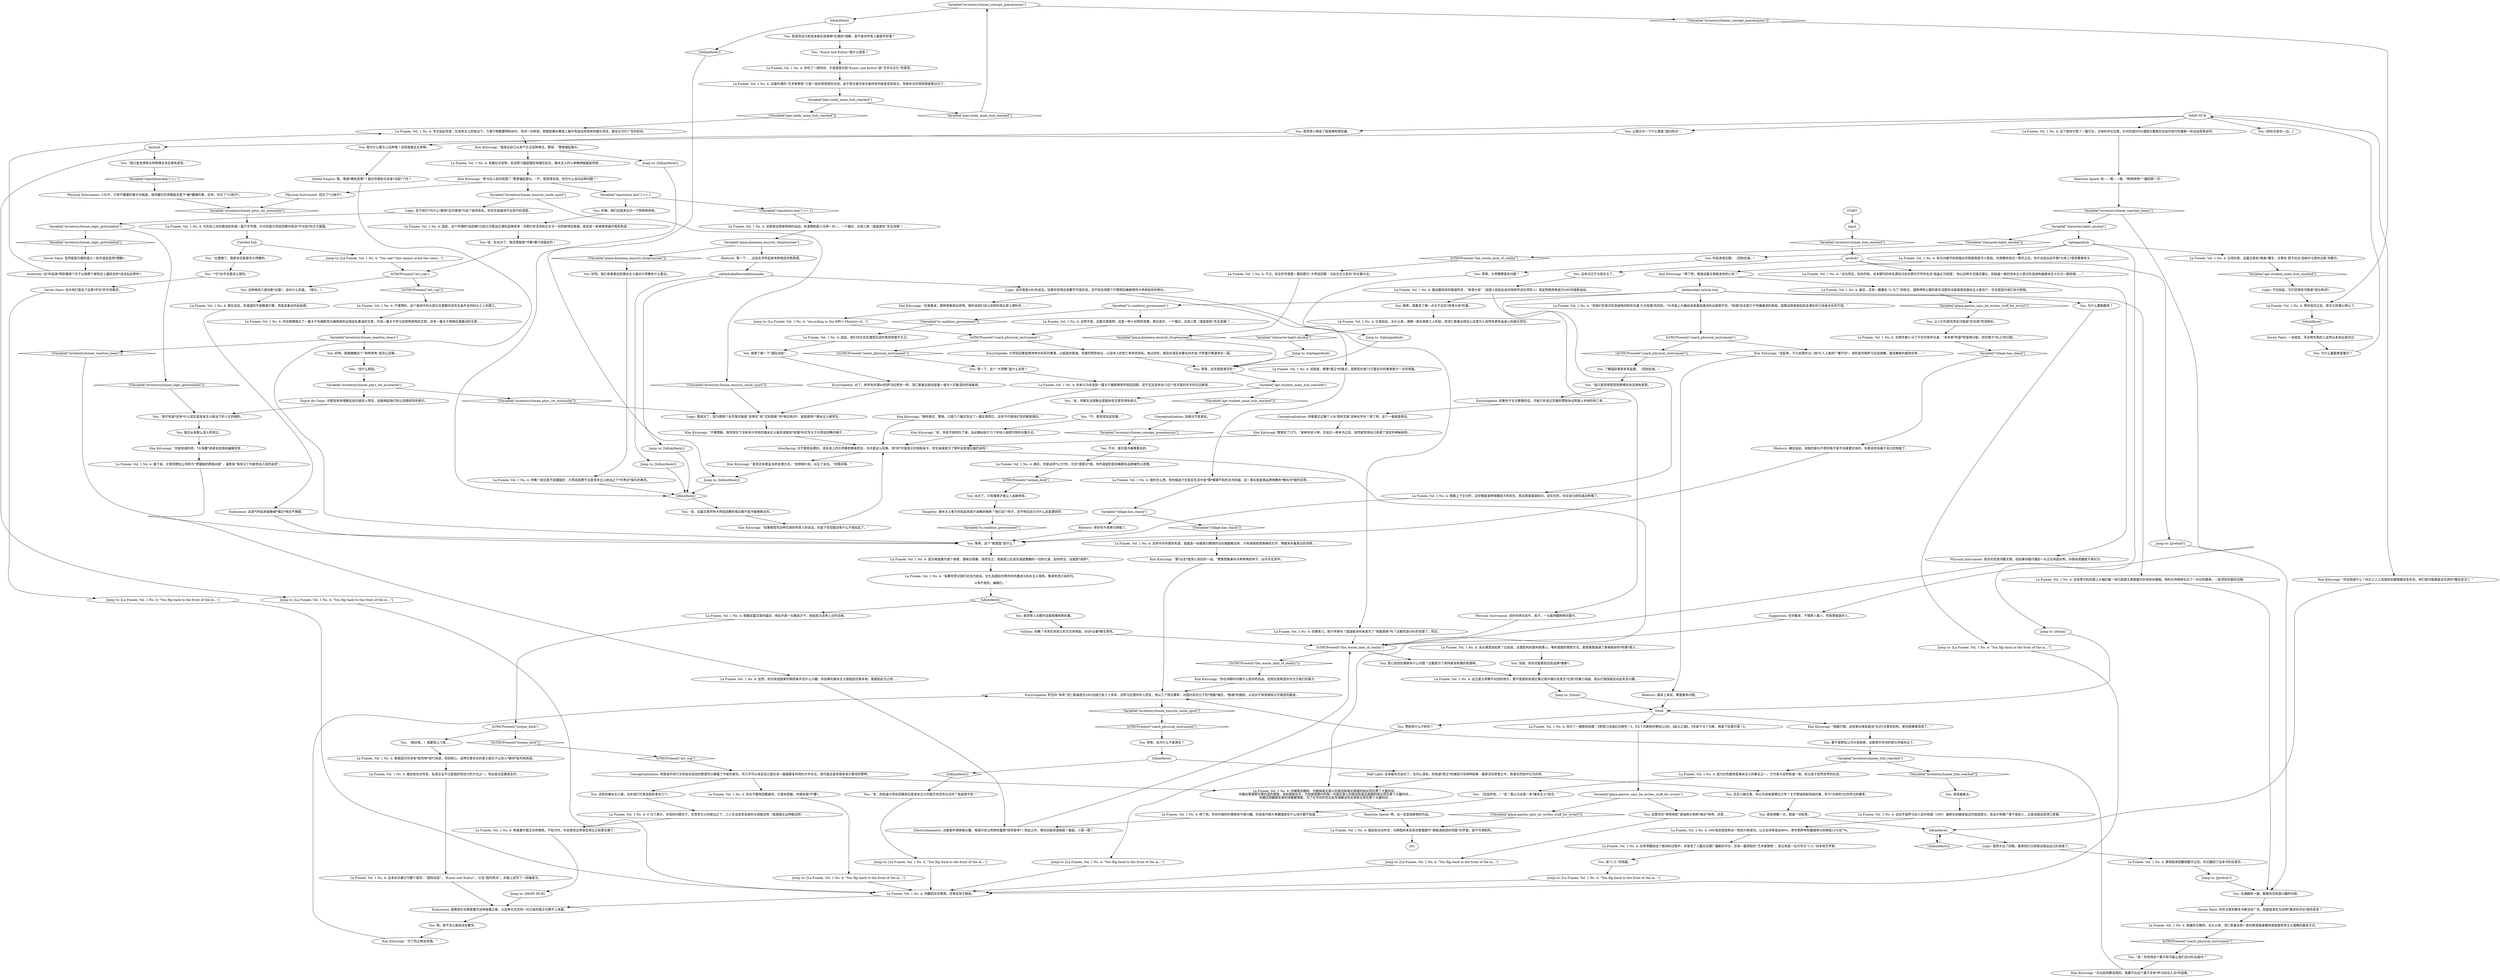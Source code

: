 # INVENTORY / LA FUMEE
# Vol. 1 No. 2 of *La Fumée*, Martinaise's leading quarterly journal of radical Mazovian thought (PART OF THE COMMUNIST DREAM QUEST)
# ==================================================
digraph G {
	  0 [label="START"];
	  1 [label="input"];
	  2 [label="La Fumée, Vol. 1 No. 4: 你翻回杂志卷首。目录呈现于眼前。"];
	  3 [label="You: 让我见识一下什么算是“国内热点”。"];
	  4 [label="You: 稍等，我要多了解一点关于这位*体育大叔*的事。"];
	  5 [label="La Fumée, Vol. 1 No. 4: 你花了一段时间，才逐渐意识到“Kunst und Kultur”是“艺术与文化”的意思。"];
	  6 [label="Variable[\"inventory.fumee_logic_gottwaldish\"]"];
	  7 [label="Variable[\"inventory.fumee_logic_gottwaldish\"]", shape=diamond];
	  8 [label="!(Variable[\"inventory.fumee_logic_gottwaldish\"])", shape=diamond];
	  9 [label="Savoir Faire: 显然是因为随机插入一些外语会显得*很酷*。"];
	  10 [label="tthub"];
	  11 [label="You: 赞助有什么不好的？"];
	  12 [label="La Fumée, Vol. 1 No. 4: 这正是大师赛不对劲的地方。要不是提前知道比赛过程中偶尔会发生*壮观*的暴力场面，观众们很快就会对此失去兴趣……"];
	  13 [label="Conceptualization: 这绝对不是真名。"];
	  14 [label="Kim Kitsuragi: “好，你这不是明白了嘛。没必要纠结于几个年轻人装腔作势的长篇大论。”"];
	  15 [label="La Fumée, Vol. 1 No. 4: 确实，你是这样*认为*的，可在*潜意识*里，你所渴望的是目睹那些品牌被烈火吞噬。"];
	  16 [label="La Fumée, Vol. 1 No. 4: 文章作者G·马丁干巴巴地评论道：“资本家*热爱*财富再分配，但仅限于*向上*的分配……”"];
	  17 [label="Conceptualization: 矫揉造作的行文和盲目自信的腔调充分暴露了作者的身份。你几乎可以肯定自己是在读一篇被重复利用的大学论文，很可能还是有很多地方要改的那种。"];
	  18 [label="Variable[\"pier.cindy_main_hub_reached\"]"];
	  19 [label="Variable[\"pier.cindy_main_hub_reached\"]", shape=diamond];
	  20 [label="!(Variable[\"pier.cindy_main_hub_reached\"])", shape=diamond];
	  21 [label="Jump to: [MAIN HUB]"];
	  22 [label="La Fumée, Vol. 1 No. 4: 该从哪里说起呢？比如说，这里批判的是利欲熏心，唯利是图的赞助方式。那里着重强调了車祸致命的*刑事*意义……"];
	  23 [label="Jump to: [tiptopprehub]"];
	  24 [label="La Fumée, Vol. 1 No. 4: 本文如此写道：在资本主义的统治下，万事万物都要明码标价。世间一切欢愉，即便是像在赛道上展开角逐这样简单的娱乐项目，都会沦为打广告的机会。"];
	  25 [label="Jump to: [La Fumée, Vol. 1 No. 4: \"You flip back to the front of the m...\"]"];
	  26 [label="You: “金，你知道大师巡回赛其实是资本主义的毁灭性狂欢仪式吗？我真想不到！”"];
	  27 [label="Jump to: [IsKimHere()]"];
	  28 [label="Jump to: [IsKimHere()]"];
	  29 [label="Jump to: [La Fumée, Vol. 1 No. 4: \"You flip back to the front of the m...\"]"];
	  30 [label="You: 等等，这个“联盟国”是什么？"];
	  31 [label="La Fumée, Vol. 1 No. 4: 因此，他们往往会在遭受压迫时表现得事不关己。"];
	  32 [label="La Fumée, Vol. 1 No. 4: 弗里塞尔国王向你微笑。不知为何，你总感觉这笑容显得比之前更生硬了。"];
	  33 [label="prehub?"];
	  34 [label="You: 迅速翻阅一遍，看看有没有感兴趣的内容。"];
	  35 [label="La Fumée, Vol. 1 No. 4: “这位同志，如你所知，这本期刊的命名源自马佐夫那句不朽的名言‘结晶化为轻烟’。他以这种方式描述僵化，如结晶一般的资本主义意识形态结构被康米主义化为一股轻烟……”"];
	  36 [label="La Fumée, Vol. 1 No. 4: 这似乎是萨马拉人民共和国（SRV）最新全民健身倡议的组成部分，其设计和推广者不是别人，正是该国总统涅仁斯基。"];
	  37 [label="You: “没什么原因。”"];
	  38 [label="Variable[\"reputation.kim\"] >= 1"];
	  39 [label="Variable[\"reputation.kim\"] >= 1", shape=diamond];
	  40 [label="!(Variable[\"reputation.kim\"] >= 1)", shape=diamond];
	  41 [label="You: 好棒。咱们这就来见识一下狗熊摔角吧。"];
	  42 [label="Logic: 那就对了，因为那两个名字很可能是“史蒂文”和“尤利西斯”的*易位构词*，就是那两个康米主义者学生。"];
	  43 [label="safetyhubafterconditionnode"];
	  44 [label="You: “金，这篇文章声称大师巡回赛的观众都不是冲着赛車去的。”"];
	  45 [label="Jump to: [IsKimHere()]"];
	  46 [label="La Fumée, Vol. 1 No. 4: 据这些社论所言，私营企业不过是组织劳动力的方式之一，而这是注定要发生的……"];
	  47 [label="Variable[\"inventory.fumee_hub_reached\"]"];
	  48 [label="Variable[\"inventory.fumee_hub_reached\"]", shape=diamond];
	  49 [label="!(Variable[\"inventory.fumee_hub_reached\"])", shape=diamond];
	  50 [label="La Fumée, Vol. 1 No. 4: 因为白色鹿角是康米主义的象征之一。它代表与自然和谐一致，却又高于自然世界的社会。"];
	  51 [label="Jump to: [La Fumée, Vol. 1 No. 4: \"You flip back to the front of the m...\"]"];
	  52 [label="IsKimHere()"];
	  53 [label="IsKimHere()", shape=diamond];
	  54 [label="!(IsKimHere())", shape=diamond];
	  55 [label="Logic: 虽然才出了四期，看来他们已经相当疏远自己的读者了。"];
	  56 [label="IsTHCPresent(\"coach_physical_instrument\")"];
	  57 [label="IsTHCPresent(\"coach_physical_instrument\")", shape=diamond];
	  58 [label="!(IsTHCPresent(\"coach_physical_instrument\"))", shape=diamond];
	  59 [label="Kim Kitsuragi: “说起来，不久前我听过一段*引人入胜的广播节目*，讲的是传统萨马拉民族舞。据说舞者的服饰非常……”"];
	  60 [label="Variable[\"inventory.fumee_phys_int_mustache\"]"];
	  61 [label="Variable[\"inventory.fumee_phys_int_mustache\"]", shape=diamond];
	  62 [label="!(Variable[\"inventory.fumee_phys_int_mustache\"])", shape=diamond];
	  63 [label="Esprit de Corps: 对那些有幸理解这些内容的人而言，这能唤起他们的认同感和同伴意识。"];
	  64 [label="Authority: 这*听起来*特别像某个乐于从她那个破阳台上骚扰你的*违法乱纪青年*。"];
	  65 [label="Variable[\"inventory.fumee_concept_pseudonyms\"]"];
	  66 [label="Variable[\"inventory.fumee_concept_pseudonyms\"]", shape=diamond];
	  67 [label="!(Variable[\"inventory.fumee_concept_pseudonyms\"])", shape=diamond];
	  68 [label="IsKimHere()"];
	  69 [label="IsKimHere()", shape=diamond];
	  70 [label="!(IsKimHere())", shape=diamond];
	  71 [label="You: 若是劳动力和资本能实现某种*合理的*调解，是不是对所有人都是件好事？"];
	  72 [label="Variable[\"tc.coalition_government\"]"];
	  73 [label="Variable[\"tc.coalition_government\"]", shape=diamond];
	  74 [label="!(Variable[\"tc.coalition_government\"])", shape=diamond];
	  75 [label="La Fumée, Vol. 1 No. 4: 当然不是。这篇文章表明，这是一种人对熊的竞赛。两位选手，一个擂台，五局三胜（或是直到“失去资格”）……"];
	  76 [label="Jump to: [La Fumée, Vol. 1 No. 4: \"You flip back to the front of the m...\"]"];
	  77 [label="Encyclopedia: 萨泊玛“体育”涅仁斯基担任SRV总统已有三十余年。对萨马拉境外的人而言，他以三个特点著称：对国内异见分子的*残暴*镇压，*极端*的腐败，以及对于体育锻炼近乎病态的痴迷。"];
	  78 [label="IsTHCPresent(\"torque_dork\")"];
	  79 [label="IsTHCPresent(\"torque_dork\")", shape=diamond];
	  80 [label="!(IsTHCPresent(\"torque_dork\"))", shape=diamond];
	  81 [label="You: （掏出笔。）我要改上几笔……"];
	  82 [label="You: 该死的康米主义者。当年他们可真该趁机多杀几个。"];
	  83 [label="La Fumée, Vol. 1 No. 4: 根据上下文分析，这好像是某种规模庞大的存在，而且算是基础知识。说实在的，你应该已经知道这种事了。"];
	  84 [label="La Fumée, Vol. 1 No. 4: 因为弗里塞尔是个昏君，愚昧且残暴。简而言之，他就是公社成员渴望推翻的一切的化身。如你所见，这就是*讽刺*。"];
	  85 [label="MAIN HUB"];
	  86 [label="Endurance: 就算是针对弗里塞尔这种昏庸之辈，以这种方式对待一位已逝的国王也算不上体面。"];
	  87 [label="You: （压低声音。）“金！我认为这是一本*康米主义*杂志。”"];
	  88 [label="La Fumée, Vol. 1 No. 4: 根据这篇文章的描述，他似乎是一位极具才干，经由民主选举上台的总统。"];
	  89 [label="La Fumée, Vol. 1 No. 4: 正是如此。长久以来，酒精一直在祸害工人阶级，而涅仁斯基总统全心全意为人民带来更有益身心的娱乐项目。"];
	  90 [label="lasthub"];
	  91 [label="IsTHCPresent(\"the_waste_land_of_reality\")"];
	  92 [label="IsTHCPresent(\"the_waste_land_of_reality\")", shape=diamond];
	  93 [label="!(IsTHCPresent(\"the_waste_land_of_reality\"))", shape=diamond];
	  94 [label="You: 赏心悦目的撞車有什么问题？这都是为了保持紧张刺激的氛围嘛。"];
	  95 [label="La Fumée, Vol. 1 No. 4: 你扫了一眼那些标题：《把港口涂成红白两色！》，《马丁内斯制伏野松公司》，《起义之城》，《先拿下马丁内斯，再拿下拉德尔塔！》。"];
	  96 [label="La Fumée, Vol. 1 No. 4: 你还顺便跳过了一篇关于在梅斯克与梅西纳的边境走私重油的文章，外加一篇关于萨马拉狗熊摔角的文章，还有一篇关于南格拉德暴动的文章……"];
	  97 [label="Reaction Speed: 哇——哦——嚯。*狗熊摔角*？翻回那一页！"];
	  98 [label="Variable[\"inventory.fumee_reaction_bears\"]"];
	  99 [label="Variable[\"inventory.fumee_reaction_bears\"]", shape=diamond];
	  100 [label="!(Variable[\"inventory.fumee_reaction_bears\"])", shape=diamond];
	  101 [label="You: 好吧，那就瞧瞧这个“狗熊摔角”是怎么回事……"];
	  102 [label="Suggestion: 在你看来，不管胖人瘦人，有智慧就是好人。"];
	  103 [label="You: 了解国际事务多多益善。（回到目录。）"];
	  104 [label="You: “我只是觉得参与狗熊搏击肯定很有意思。”"];
	  105 [label="Variable[\"inventory.fumee_encyclo_uncle_sport\"]"];
	  106 [label="Variable[\"inventory.fumee_encyclo_uncle_sport\"]", shape=diamond];
	  107 [label="!(Variable[\"inventory.fumee_encyclo_uncle_sport\"])", shape=diamond];
	  108 [label="Logic: 至于他们*为什么*要用*瓦尔德语*为这个版块命名，你实在是揣测不出其中的深意。"];
	  109 [label="La Fumée, Vol. 1 No. 4: 这篇所谓的“艺术家聚焦”只是一段非常简短的访谈。由于受访者对采访者持有的敌意显而易见，导致本文的简短程度更过分了。"];
	  110 [label="Jump to: [La Fumée, Vol. 1 No. 4: \"You flip back to the front of the m...\"]"];
	  111 [label="You: 等等，大师赛哪里有问题？"];
	  112 [label="Untitled hub"];
	  113 [label="La Fumée, Vol. 1 No. 4: 随你怎么想，但你痴迷于在现实生活中连*摸*都摸不到的冰冷机械，这一事实就是商品拜物教的*教科书*般的实例……"];
	  114 [label="You: 表现得酷一点。假装一切如常。"];
	  115 [label="You: 我觉得人太肥的话就很难和熊较量。"];
	  116 [label="Kim Kitsuragi: “在我看来，那种景象相当奇特。我听说他们会让前排的观众穿上塑料布……”"];
	  117 [label="Encyclopedia: 如果你不关注赛事的话，可能只听说过荒唐的赞助协议和骇人听闻的死亡率……"];
	  118 [label="Kim Kitsuragi: “得了吧，难道这篇文章能读你的心吗？”"];
	  119 [label="Kim Kitsuragi: “如果相信写这种文章的年轻人的说法，天底下恐怕就没有什么不是如此了。”"];
	  120 [label="You: 我还从未那么深入考虑过。"];
	  121 [label="La Fumée, Vol. 1 No. 4: 你握笔如握枪，为删掉毫无意义的废话和毫无根据的结论而花费了大量时间……\n你握住警督那可靠的蓝色钢笔，宛如钢枪在手，为划掉视野中的每一句毫无意义的废话和毫无根据的结论而花费了大量时间……\n你握住莉娜那友善的绿猩猩钢笔，为了在书页的空白处写满建设性反馈意见而花费了大量时间……"];
	  122 [label="La Fumée, Vol. 1 No. 4: 那是因为你没有*批判地*进行阅读。但别担心，这种文章存在的意义就在于让别人*替你*批判地阅读。"];
	  123 [label="Kim Kitsuragi: “你是知道的吧，*大多数*读者会选择给编辑写信……”"];
	  124 [label="Savoir Faire: 一派胡言。写这种东西的人显然从未创业成功过。"];
	  125 [label="La Fumée, Vol. 1 No. 4: 这本杂志被分为数个版块：“国际动态”，“Kunst und Kultur”，以及“国内热点”。封面上还写了一段编者注。"];
	  126 [label="Jump to: [prehub?]"];
	  127 [label="You: 唔。我不怎么相信这些数字。"];
	  128 [label="La Fumée, Vol. 1 No. 4: 你算老几，统计学家吗？国道联派你来是为了“挖掘真相”吗？这都写进SRV的党章了，同志。"];
	  129 [label="Kim Kitsuragi: “为了防止鲜血泼溅。”"];
	  130 [label="Jump to: [La Fumée, Vol. 1 No. 4: \"According to the SRV's Ministry of...\"]"];
	  131 [label="Variable[\"plaza.kineema_encyclo_titoptournee\"]"];
	  132 [label="Variable[\"plaza.kineema_encyclo_titoptournee\"]", shape=diamond];
	  133 [label="!(Variable[\"plaza.kineema_encyclo_titoptournee\"])", shape=diamond];
	  134 [label="Rhetoric: 等一下……这些名字听起来有种诡异的熟悉感。"];
	  135 [label="Logic: 不仅如此，它们还很有可能是*易位构词*。"];
	  136 [label="Kim Kitsuragi: 警督叹了口气。“某种年轻人啊，在读过一两本书之后，突然就觉得自己参透了现实的神秘结构……”"];
	  137 [label="Savoir Faire: 也许他们高估了此类*评论*的市场需求。"];
	  138 [label="La Fumée, Vol. 1 No. 4: 靠拇指来回翻阅数次之后，你又翻回了这本书的目录页……"];
	  139 [label="La Fumée, Vol. 1 No. 4: 英雄所见略同。长久以来，涅仁斯基总统一直在腔调强身健体是抵御资本主义侵略的最佳方式。"];
	  140 [label="Volition: 你瞧？寻求生命意义的方式多得是。你没*必要*醉生梦死。"];
	  141 [label="Kim Kitsuragi: “你在闲暇时间做什么是你的自由。但现在我希望你专注于我们的案子。”"];
	  142 [label="La Fumée, Vol. 1 No. 4: 这是相当简单明快的运动。标准赛制是人与熊一对一。一个擂台，五局三胜（或是直到“失去资格”）……"];
	  143 [label="La Fumée, Vol. 1 No. 4: 因此，这个所谓的*巡回赛*已经沦为愈加无谓的品牌竞争：你那打折洗衣粉正在与一包阿斯特拉香烟，甚至是一家弗莱特展开殊死角逐……"];
	  144 [label="Kim Kitsuragi: “我保证自己从未产生过这种想法，警探。”警督皱起眉头。"];
	  145 [label="Jump to: [La Fumée, Vol. 1 No. 4: \"You flip back to the front of the m...\"]"];
	  146 [label="You: 要不是野松公司大发慈悲，这群游手好闲的家伙早就失业了。"];
	  147 [label="La Fumée, Vol. 1 No. 4: “但我们的意识形态结构同样存在着‘化为轻烟’的风险。*与市面上大量给读者灌迷魂汤的出版物不同，*轻烟*杂志致力于传播激进的真相，就算这种真相会赶走潜在的订阅者也在所不惜。”"];
	  148 [label="Physical Instrument: 现实的荒原冷酷无情，但如果你碰巧遇到一头正在闲逛的熊，你很有把握能干掉对方。"];
	  149 [label="La Fumée, Vol. 1 No. 4: 不过，杂志的专题是一篇标题为“大师巡回赛：马佐夫主义批判”的长篇大论。"];
	  150 [label="You: 读“C.S.”的档案。"];
	  151 [label="You: 听起来很无聊。（回到目录。）"];
	  152 [label="Jump to: [tthub]"];
	  153 [label="Kim Kitsuragi: “不难想象。我觉得天下没有多少年轻的康米主义者会渴望给*轻烟*杂志写关于大师巡回赛的稿子……”"];
	  154 [label="You: “不，我觉得没这回事。”"];
	  155 [label="La Fumée, Vol. 1 No. 4: 最后，还有一篇署名“G·马丁”的短文，谴责岬岸公寓的房东试图非法驱逐某些康米主义者住户，仅仅是因为他们未付房租。"];
	  156 [label="Variable[\"plaza.gaston_says_he_writes_stuff_for_evrart\"]"];
	  157 [label="Variable[\"plaza.gaston_says_he_writes_stuff_for_evrart\"]", shape=diamond];
	  158 [label="!(Variable[\"plaza.gaston_says_he_writes_stuff_for_evrart\"])", shape=diamond];
	  159 [label="You: 这里写的“狗熊摔跤”是指两头狗熊*相互*摔角，还是……"];
	  160 [label="Physical Instrument: 还好你体壮如牛，孩子。一头能拱翻狗熊的蛮牛。"];
	  161 [label="You: “金！你觉得这个案子有可能让我们去SRV出差吗？”"];
	  162 [label="Jump to: [La Fumée, Vol. 1 No. 4: \"You flip back to the front of the m...\"]"];
	  163 [label="You: “我只是觉得观赏狗熊搏击肯定很有意思。”"];
	  164 [label="Physical Instrument: 别忘了*小胡子*。"];
	  165 [label="You: 等一下，这个“大师赛”是什么东西？"];
	  166 [label="La Fumée, Vol. 1 No. 4: 本文对细节的轻描淡写程度简直令人发指，在简略地读过一两页之后，你才总结出这件事*大体上*是和赛車有关……"];
	  167 [label="La Fumée, Vol. 1 No. 4: 你本以为会读到一篇关于最新赛季的轻松回顾，说不定还会夹杂几位个性丰富的车手的花边新闻……"];
	  168 [label="La Fumée, Vol. 1 No. 4: 你瞧？结论是不容置疑的：大师巡回赛不过是资本主义统治之下*作秀式*娱乐的典范。"];
	  169 [label="IsTHCPresent(\"art_cop\")"];
	  170 [label="IsTHCPresent(\"art_cop\")", shape=diamond];
	  171 [label="!(IsTHCPresent(\"art_cop\"))", shape=diamond];
	  172 [label="You: 这种胡说八道也能*出版*，这叫什么世道。（摇头。）"];
	  173 [label="La Fumée, Vol. 1 No. 4: 杂志不服地回瞪着你。它很有把握，你根本就*不懂*。"];
	  174 [label="La Fumée, Vol. 1 No. 4: 换句话说，你渴望的不是赛車引擎，而是其象征的自由感。"];
	  175 [label="Variable[\"village.has_shack\"]"];
	  176 [label="Variable[\"village.has_shack\"]", shape=diamond];
	  177 [label="!(Variable[\"village.has_shack\"])", shape=diamond];
	  178 [label="Rhetoric: 幸好你不用再付房租了。"];
	  179 [label="Rhetoric: 确实如此。收租的家伙不把你吸干是不会善罢甘休的。你真该找块属于自己的地盘了。"];
	  180 [label="La Fumée, Vol. 1 No. 4: 这本书令你感到失望，里面连一张能吸引眼球的全彩插图都没有，只有排版密密麻麻的文字，零散夹杂着黑白的涂鸦……"];
	  181 [label="Savoir Faire: 你还注意到整本书都没有广告。到底是谁在为这种*激进的评论*提供资金？"];
	  182 [label="Kim Kitsuragi: “那*必定*是赏心悦目的一战。”警督想象着你与熊摔角的样子，似乎乐在其中。"];
	  183 [label="Physical Instrument: 小伙子，只有不健康的事才叫痴迷。保持健壮的体魄是天底下*最*健康的事。还有，你忘了*小胡子*。"];
	  184 [label="You: 等等，这为什么不是真名？"];
	  185 [label="You: 不对，我可是冲着赛車去的。"];
	  186 [label="You: “太遗憾了。我原本还挺喜欢大师赛的。”"];
	  187 [label="La Fumée, Vol. 1 No. 4: 有篇社论宣称，反动势力越是猖狂地镇压反抗，康米主义的斗争精神就越发昂扬……"];
	  188 [label="La Fumée, Vol. 1 No. 4: G·马丁表示，永恒的问题在于，在资本主义的统治之下，工人无法发觉自身的主观能动性（或是缺乏这种能动性）……"];
	  189 [label="Inland Empire: 难，难道*确有其事*？最近你感到与自身*决裂*了吗？"];
	  190 [label="You: 我想了解一下“国际动态”。"];
	  191 [label="La Fumée, Vol. 1 No. 4: 这个版块刊登了一篇冗长，乏味的评论文章，针对的是EPIS诸国与塞美尼自由州进行的最新一轮自由贸易谈判。"];
	  192 [label="Encyclopedia: 对了。和所有年满40的萨马拉男性一样，涅仁斯基总统也留着一道令人印象深刻的海象胡。"];
	  193 [label="La Fumée, Vol. 1 No. 4: 可实际上你在粗读的却是一篇万字专题，针对的是大师巡回赛中政治*不对劲*的方方面面。"];
	  194 [label="Kim Kitsuragi: “随你喜欢，警探。只是几个傻瓜写出了一篇文章而已，这并不代表他们写的都是真的。”"];
	  195 [label="You: “*它*似乎也是这么想的。”"];
	  196 [label="dockworker article hub"];
	  197 [label="La Fumée, Vol. 1 No. 4: 据这些社论所言，与跨国资本及其在联盟国中“靠黏液结成的同盟”的矛盾，是不可调和的。"];
	  198 [label="You: “Kunst und Kultur”是什么意思？"];
	  199 [label="You: 我觉得人喝高了就很难和熊较量。"];
	  200 [label="La Fumée, Vol. 1 No. 4: 说到底，赛事*真正*的看点，是那些价值75万雷亚尔的赛車毁于一旦的场面。"];
	  201 [label="Jump to: [tthub]"];
	  202 [label="La Fumée, Vol. 1 No. 4: 等你改完之后，原文已经难以辨认了。"];
	  203 [label="Reaction Speed: 啊，这一定是加斯顿的作品。"];
	  204 [label="You: 让人们为居住而支付租金*实在是*荒谬绝伦。"];
	  205 [label="You: 为什么要画鹿角？"];
	  206 [label="You: 这有点过于与我无关了。"];
	  207 [label="Variable[\"character.habit_alcohol\"]"];
	  208 [label="Variable[\"character.habit_alcohol\"]", shape=diamond];
	  209 [label="!(Variable[\"character.habit_alcohol\"])", shape=diamond];
	  210 [label="tiptopprehub"];
	  211 [label="You: 等等，这东西是谁写的？"];
	  212 [label="Kim Kitsuragi: “我敢打赌，这些家伙根本就没*见识*过車的机构，更别提赛車现场了。”"];
	  213 [label="Interfacing: 对于那些玩票的，流水线上的大师赛参赛者而言，也许是这么回事。但*你*可是真正的扭矩呆子。你生来就是为了聆听这些增压器的哀鸣！"];
	  214 [label="You: 太对了，只有撞車才能让人血脉偾张。"];
	  215 [label="You: 区区小破文章，你以为读者是哪位大爷？关于燃油喷射系统的事，老子*忘掉的*比你学过的都多。"];
	  216 [label="Kim Kitsuragi: “甚至还有更妥当的处理方式。”他停顿片刻，纠正了说法。“别管闲事。”"];
	  217 [label="La Fumée, Vol. 1 No. 4: 接下来，文章将野松公司称为“梦魇般的跨国水蛭”，谴责其“吸吮马丁内斯劳动人民的血肉”。"];
	  218 [label="You: 为什么要画弗里塞尔？"];
	  219 [label="Jump to: [prehub?]"];
	  220 [label="La Fumée, Vol. 1 No. 4: “如果你赏识我们对当代政治，文化及国际形势所持的激进马佐夫主义视角，敬请考虑订阅本刊。

斗争不息的，编辑们。”"];
	  221 [label="Jump to: [La Fumée, Vol. 1 No. 4: \"You flip back to the front of the m...\"]"];
	  222 [label="Electrochemistry: 这都是所谓南辕北辙。喝酒只会让和熊较量更*轻而易举*！除此之外，喝完还能用酒瓶扇丫脑袋。小菜一碟！"];
	  223 [label="Jump to: [tiptopprehub]"];
	  224 [label="Conceptualization: 你难道见过哪个人叫‘西利尤斯’这种名字吗？得了吧，这个一看就是假名。"];
	  225 [label="IsKimHere()"];
	  226 [label="IsKimHere()", shape=diamond];
	  227 [label="!(IsKimHere())", shape=diamond];
	  228 [label="Half Light: 这本破杂志说对了。在内心深处，你知道*真正*的赌局只有两种结果：赢家活在荣誉之中，败者在烈焰中化为灰烬。"];
	  229 [label="La Fumée, Vol. 1 No. 4: 不难预料，这个版块中的大部分文章都在宣布无条件支持码头工人的罢工。"];
	  230 [label="You: 我为什么要关心这种事？这和我毫无关系嘛。"];
	  231 [label="La Fumée, Vol. 1 No. 4: 这本季刊的封面上大幅印着一张已故国王弗里塞尔的讽刺肖像画。他的头颅两侧长出了一对白色鹿角，一直顶到封面的边缘。"];
	  232 [label="You: 阅读编者注。"];
	  233 [label="You: [把杂志放在一边。]"];
	  234 [label="Kim Kitsuragi: “你还指望什么？码头工人工会里到处都摆着这本杂志。他们很可能就是这东西的*幕后金主*。”"];
	  235 [label="La Fumée, Vol. 1 No. 4: 得了吧。你对外国的时事根本不感兴趣。你连其中绝大多数国家在什么地方都不知道……"];
	  236 [label="La Fumée, Vol. 1 No. 4: 显然，你对其他国家的物质条件没什么兴趣。你信奉的康米主义狭隘到仅限本地。那就到此为止吧……"];
	  237 [label="La Fumée, Vol. 1 No. 4: 据这篇轻信的报道所言，“体育大叔”（该国人民如此亲切地称呼这位领导人）规定狗熊摔角成为SRV的国家运动。"];
	  238 [label="La Fumée, Vol. 1 No. 4: SRV信息部宣称这一规划大获成功。公众支持率高达86%，青年肥胖率和酗酒率分别降低12%及7%。"];
	  239 [label="IsTHCPresent(\"coach_physical_instrument\")"];
	  240 [label="IsTHCPresent(\"coach_physical_instrument\")", shape=diamond];
	  241 [label="!(IsTHCPresent(\"coach_physical_instrument\"))", shape=diamond];
	  242 [label="Encyclopedia: 大师巡回赛是跨洲举办的系列赛事，以超高的車速，荒唐的赞助协议，以及惊人的死亡率举世闻名。每过四年，就会在瑞瓦肖著名的杰洛·卡罗塞尔赛道举办一届。"];
	  243 [label="You: 好吧，我们来看看这些康米主义者对大师赛有什么看法。"];
	  244 [label="La Fumée, Vol. 1 No. 4: 古怪的是，这篇文章有*两条*署名：文蒂史·恩卡拉达-伯纳尔与西利尤斯·布歇尔。"];
	  245 [label="Variable[\"apt.student_main_hub_reached\"]"];
	  246 [label="Variable[\"apt.student_main_hub_reached\"]", shape=diamond];
	  247 [label="!(Variable[\"apt.student_main_hub_reached\"])", shape=diamond];
	  248 [label="You: “金，你都无法想象这里面有些文章写得有多烂。”"];
	  249 [label="Logic: 这毕竟是SRV的说法。如果你觉得这些数字可信的话，还不如去信那个打算把拉榭赫蒂的大桥卖给你的家伙。"];
	  250 [label="La Fumée, Vol. 1 No. 4: 在草草翻阅这个版块的过程中，你发现了几篇对近期广播剧的评论，还有一篇简短的“艺术家聚焦”，其主角是一位代号为“C.S.”的本地艺术家。"];
	  251 [label="You: “真不知道*还有*什么其实是资本主义统治下的人生的缩影。”"];
	  252 [label="Jump to: [IsKimHere()]"];
	  253 [label="Endurance: 这语气听起来就像被*镇压*得还不够狠。"];
	  254 [label="Kim Kitsuragi: “萨马拉人民共和国？”警督皱起眉头。“不，我觉得没戏。你为什么会问这种问题？”"];
	  255 [label="Kim Kitsuragi: “无论如何都没戏的。我看不出这个案子会有*萨马拉切入点*的迹象。”"];
	  256 [label="Rhetoric: 基本上来说，哪里都有问题。"];
	  257 [label="You: 没错，但你还能看到这些品牌*撞車*。"];
	  258 [label="You: 哇，你太对了。我还真就是*冲着*暴力场面去的！"];
	  259 [label="Jump to: [La Fumée, Vol. 1 No. 4: \"You see? One cannot avoid the concl...\"]"];
	  260 [label="Empathy: 康米主义者为何如此热衷于幼稚的侮辱？他们这个样子，还不明白自己为什么总是遭排挤。"];
	  0 -> 1
	  1 -> 48
	  2 -> 86
	  3 -> 230
	  4 -> 89
	  5 -> 109
	  6 -> 8
	  6 -> 7
	  7 -> 9
	  8 -> 251
	  9 -> 64
	  10 -> 11
	  10 -> 212
	  10 -> 95
	  11 -> 25
	  12 -> 201
	  13 -> 66
	  14 -> 213
	  15 -> 79
	  16 -> 176
	  17 -> 121
	  17 -> 82
	  17 -> 173
	  18 -> 19
	  18 -> 20
	  19 -> 65
	  20 -> 24
	  21 -> 86
	  22 -> 257
	  23 -> 211
	  24 -> 144
	  25 -> 2
	  26 -> 145
	  27 -> 226
	  28 -> 226
	  29 -> 2
	  30 -> 84
	  31 -> 190
	  32 -> 21
	  33 -> 35
	  33 -> 219
	  33 -> 206
	  34 -> 181
	  35 -> 148
	  36 -> 238
	  37 -> 60
	  38 -> 40
	  38 -> 41
	  39 -> 183
	  40 -> 142
	  41 -> 143
	  42 -> 153
	  43 -> 249
	  43 -> 27
	  43 -> 45
	  44 -> 119
	  45 -> 226
	  46 -> 125
	  47 -> 49
	  47 -> 50
	  48 -> 33
	  49 -> 232
	  50 -> 87
	  51 -> 2
	  52 -> 54
	  52 -> 55
	  53 -> 88
	  53 -> 115
	  54 -> 52
	  55 -> 138
	  56 -> 58
	  56 -> 59
	  57 -> 161
	  58 -> 103
	  59 -> 256
	  60 -> 62
	  60 -> 63
	  61 -> 193
	  62 -> 42
	  63 -> 251
	  64 -> 24
	  65 -> 67
	  65 -> 68
	  66 -> 185
	  67 -> 202
	  68 -> 70
	  68 -> 71
	  69 -> 124
	  70 -> 28
	  71 -> 198
	  72 -> 74
	  72 -> 75
	  73 -> 30
	  74 -> 31
	  75 -> 239
	  76 -> 2
	  77 -> 106
	  78 -> 80
	  78 -> 81
	  79 -> 214
	  80 -> 170
	  81 -> 122
	  82 -> 188
	  83 -> 30
	  84 -> 220
	  85 -> 3
	  85 -> 199
	  85 -> 233
	  85 -> 234
	  85 -> 191
	  86 -> 127
	  87 -> 235
	  88 -> 78
	  89 -> 208
	  90 -> 104
	  90 -> 162
	  91 -> 93
	  91 -> 94
	  92 -> 149
	  93 -> 141
	  94 -> 12
	  95 -> 156
	  96 -> 98
	  97 -> 99
	  98 -> 100
	  98 -> 101
	  99 -> 102
	  99 -> 207
	  100 -> 236
	  101 -> 37
	  102 -> 91
	  103 -> 163
	  104 -> 39
	  105 -> 107
	  105 -> 108
	  106 -> 240
	  107 -> 42
	  108 -> 6
	  109 -> 18
	  110 -> 2
	  111 -> 23
	  112 -> 186
	  112 -> 259
	  113 -> 175
	  114 -> 52
	  115 -> 140
	  116 -> 130
	  117 -> 224
	  118 -> 155
	  118 -> 196
	  119 -> 213
	  120 -> 123
	  121 -> 203
	  122 -> 46
	  123 -> 217
	  124 -> 218
	  125 -> 86
	  126 -> 34
	  127 -> 129
	  128 -> 91
	  129 -> 77
	  130 -> 239
	  131 -> 133
	  131 -> 134
	  132 -> 211
	  133 -> 243
	  134 -> 43
	  135 -> 202
	  136 -> 213
	  137 -> 221
	  138 -> 126
	  139 -> 57
	  140 -> 91
	  141 -> 77
	  142 -> 131
	  143 -> 258
	  144 -> 187
	  144 -> 252
	  145 -> 2
	  146 -> 47
	  147 -> 56
	  148 -> 91
	  149 -> 132
	  150 -> 110
	  151 -> 111
	  152 -> 10
	  153 -> 213
	  154 -> 14
	  155 -> 157
	  156 -> 158
	  156 -> 159
	  157 -> 204
	  158 -> 197
	  159 -> 76
	  160 -> 91
	  161 -> 255
	  162 -> 2
	  163 -> 117
	  164 -> 61
	  165 -> 167
	  166 -> 118
	  167 -> 194
	  168 -> 226
	  169 -> 171
	  169 -> 172
	  170 -> 17
	  171 -> 229
	  172 -> 174
	  173 -> 29
	  174 -> 253
	  175 -> 177
	  175 -> 178
	  176 -> 179
	  177 -> 180
	  178 -> 30
	  179 -> 30
	  180 -> 182
	  181 -> 139
	  182 -> 77
	  183 -> 61
	  184 -> 225
	  185 -> 15
	  186 -> 195
	  187 -> 254
	  188 -> 32
	  189 -> 30
	  190 -> 192
	  191 -> 97
	  192 -> 42
	  193 -> 112
	  194 -> 213
	  195 -> 137
	  196 -> 231
	  196 -> 72
	  196 -> 205
	  196 -> 83
	  196 -> 147
	  197 -> 261
	  198 -> 5
	  199 -> 90
	  200 -> 113
	  201 -> 10
	  202 -> 69
	  203 -> 197
	  204 -> 16
	  205 -> 51
	  206 -> 237
	  207 -> 209
	  207 -> 210
	  208 -> 223
	  209 -> 92
	  210 -> 152
	  210 -> 244
	  210 -> 166
	  210 -> 151
	  211 -> 245
	  212 -> 146
	  213 -> 216
	  213 -> 121
	  214 -> 260
	  215 -> 114
	  216 -> 28
	  217 -> 30
	  218 -> 85
	  219 -> 34
	  220 -> 53
	  221 -> 2
	  222 -> 91
	  223 -> 211
	  224 -> 136
	  225 -> 227
	  225 -> 228
	  226 -> 44
	  227 -> 26
	  228 -> 121
	  228 -> 215
	  229 -> 96
	  230 -> 189
	  231 -> 34
	  232 -> 36
	  234 -> 52
	  235 -> 222
	  236 -> 222
	  237 -> 160
	  237 -> 4
	  238 -> 250
	  239 -> 241
	  239 -> 242
	  240 -> 184
	  241 -> 165
	  242 -> 211
	  243 -> 168
	  244 -> 246
	  245 -> 248
	  245 -> 247
	  246 -> 135
	  247 -> 13
	  248 -> 154
	  249 -> 200
	  249 -> 116
	  249 -> 128
	  250 -> 150
	  251 -> 120
	  252 -> 226
	  253 -> 30
	  254 -> 105
	  254 -> 164
	  254 -> 38
	  255 -> 77
	  256 -> 10
	  257 -> 12
	  258 -> 169
	  259 -> 169
	  260 -> 73
}

